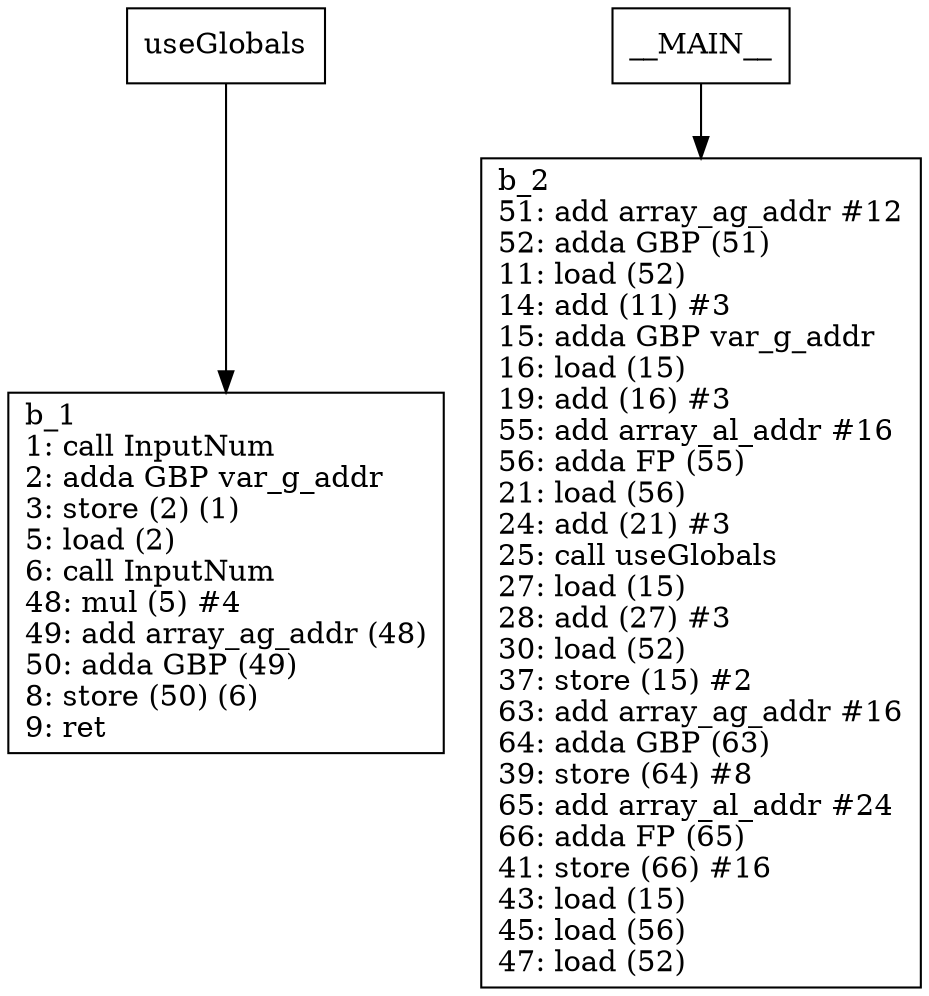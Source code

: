 digraph Computation {
node [shape=box];
useGlobals -> b_1;
b_1 [label="b_1\l1: call InputNum\l2: adda GBP var_g_addr\l3: store (2) (1)\l5: load (2)\l6: call InputNum\l48: mul (5) #4\l49: add array_ag_addr (48)\l50: adda GBP (49)\l8: store (50) (6)\l9: ret \l"]
__MAIN__ -> b_2;
b_2 [label="b_2\l51: add array_ag_addr #12\l52: adda GBP (51)\l11: load (52)\l14: add (11) #3\l15: adda GBP var_g_addr\l16: load (15)\l19: add (16) #3\l55: add array_al_addr #16\l56: adda FP (55)\l21: load (56)\l24: add (21) #3\l25: call useGlobals\l27: load (15)\l28: add (27) #3\l30: load (52)\l37: store (15) #2\l63: add array_ag_addr #16\l64: adda GBP (63)\l39: store (64) #8\l65: add array_al_addr #24\l66: adda FP (65)\l41: store (66) #16\l43: load (15)\l45: load (56)\l47: load (52)\l"]
}